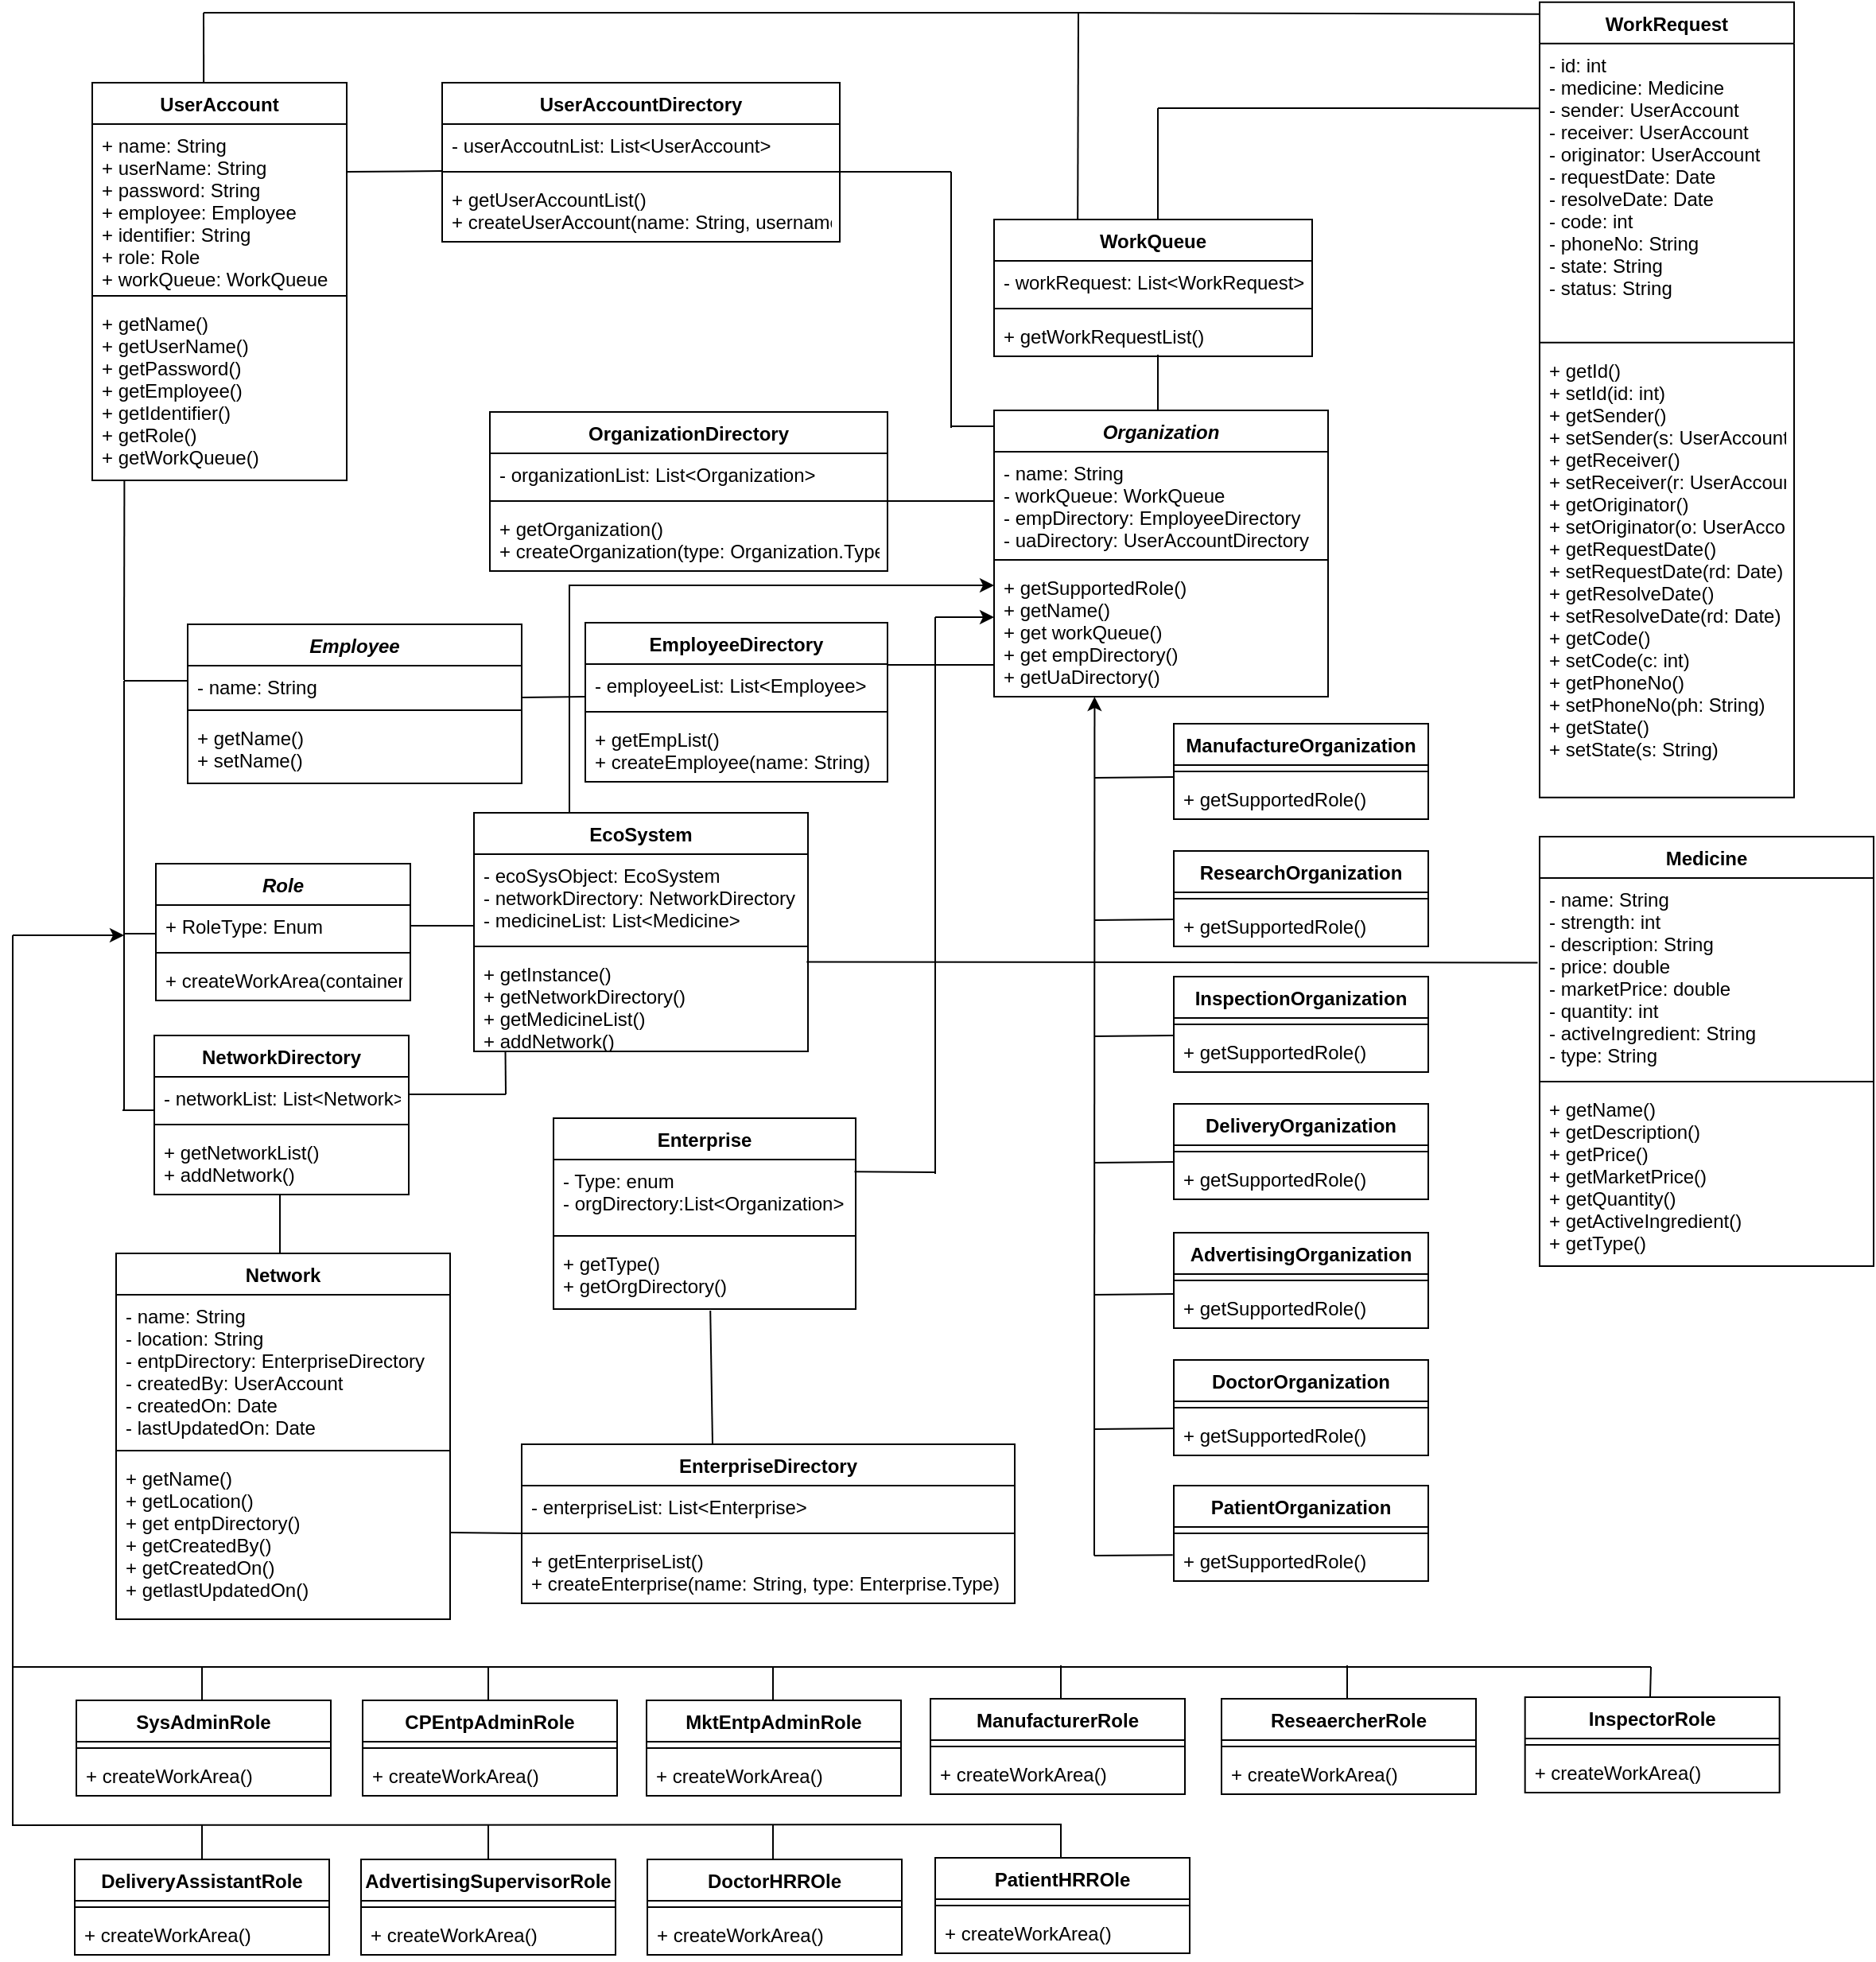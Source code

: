 <mxfile version="11.3.0" type="device" pages="1"><diagram id="bFLVhVI8nowa9Wyy7ARt" name="Page-1"><mxGraphModel dx="2344" dy="1332" grid="1" gridSize="10" guides="1" tooltips="1" connect="1" arrows="1" fold="1" page="1" pageScale="1" pageWidth="1169" pageHeight="827" math="0" shadow="0"><root><mxCell id="0"/><mxCell id="1" parent="0"/><mxCell id="ENT1kDU-fFBjhfbJ3ieK-3" value="OrganizationDirectory" style="swimlane;fontStyle=1;align=center;verticalAlign=top;childLayout=stackLayout;horizontal=1;startSize=26;horizontalStack=0;resizeParent=1;resizeParentMax=0;resizeLast=0;collapsible=1;marginBottom=0;" vertex="1" parent="1"><mxGeometry x="340" y="271" width="250" height="100" as="geometry"/></mxCell><mxCell id="ENT1kDU-fFBjhfbJ3ieK-4" value="- organizationList: List&lt;Organization&gt; " style="text;strokeColor=none;fillColor=none;align=left;verticalAlign=top;spacingLeft=4;spacingRight=4;overflow=hidden;rotatable=0;points=[[0,0.5],[1,0.5]];portConstraint=eastwest;" vertex="1" parent="ENT1kDU-fFBjhfbJ3ieK-3"><mxGeometry y="26" width="250" height="26" as="geometry"/></mxCell><mxCell id="ENT1kDU-fFBjhfbJ3ieK-5" value="" style="line;strokeWidth=1;fillColor=none;align=left;verticalAlign=middle;spacingTop=-1;spacingLeft=3;spacingRight=3;rotatable=0;labelPosition=right;points=[];portConstraint=eastwest;" vertex="1" parent="ENT1kDU-fFBjhfbJ3ieK-3"><mxGeometry y="52" width="250" height="8" as="geometry"/></mxCell><mxCell id="ENT1kDU-fFBjhfbJ3ieK-6" value="+ getOrganization()&#10;+ createOrganization(type: Organization.Type)" style="text;strokeColor=none;fillColor=none;align=left;verticalAlign=top;spacingLeft=4;spacingRight=4;overflow=hidden;rotatable=0;points=[[0,0.5],[1,0.5]];portConstraint=eastwest;" vertex="1" parent="ENT1kDU-fFBjhfbJ3ieK-3"><mxGeometry y="60" width="250" height="40" as="geometry"/></mxCell><mxCell id="ENT1kDU-fFBjhfbJ3ieK-7" value="Organization" style="swimlane;fontStyle=3;align=center;verticalAlign=top;childLayout=stackLayout;horizontal=1;startSize=26;horizontalStack=0;resizeParent=1;resizeParentMax=0;resizeLast=0;collapsible=1;marginBottom=0;" vertex="1" parent="1"><mxGeometry x="657" y="270" width="210" height="180" as="geometry"/></mxCell><mxCell id="ENT1kDU-fFBjhfbJ3ieK-8" value="- name: String&#10;- workQueue: WorkQueue&#10;- empDirectory: EmployeeDirectory&#10;- uaDirectory: UserAccountDirectory" style="text;strokeColor=none;fillColor=none;align=left;verticalAlign=top;spacingLeft=4;spacingRight=4;overflow=hidden;rotatable=0;points=[[0,0.5],[1,0.5]];portConstraint=eastwest;" vertex="1" parent="ENT1kDU-fFBjhfbJ3ieK-7"><mxGeometry y="26" width="210" height="64" as="geometry"/></mxCell><mxCell id="ENT1kDU-fFBjhfbJ3ieK-9" value="" style="line;strokeWidth=1;fillColor=none;align=left;verticalAlign=middle;spacingTop=-1;spacingLeft=3;spacingRight=3;rotatable=0;labelPosition=right;points=[];portConstraint=eastwest;" vertex="1" parent="ENT1kDU-fFBjhfbJ3ieK-7"><mxGeometry y="90" width="210" height="8" as="geometry"/></mxCell><mxCell id="ENT1kDU-fFBjhfbJ3ieK-10" value="+ getSupportedRole()&#10;+ getName()&#10;+ get workQueue()&#10;+ get empDirectory()&#10;+ getUaDirectory()" style="text;strokeColor=none;fillColor=none;align=left;verticalAlign=top;spacingLeft=4;spacingRight=4;overflow=hidden;rotatable=0;points=[[0,0.5],[1,0.5]];portConstraint=eastwest;" vertex="1" parent="ENT1kDU-fFBjhfbJ3ieK-7"><mxGeometry y="98" width="210" height="82" as="geometry"/></mxCell><mxCell id="ENT1kDU-fFBjhfbJ3ieK-11" value="" style="endArrow=none;html=1;exitX=1.012;exitY=-0.025;exitDx=0;exitDy=0;exitPerimeter=0;" edge="1" parent="1"><mxGeometry width="50" height="50" relative="1" as="geometry"><mxPoint x="590" y="327" as="sourcePoint"/><mxPoint x="657" y="327" as="targetPoint"/></mxGeometry></mxCell><mxCell id="ENT1kDU-fFBjhfbJ3ieK-16" value="WorkQueue" style="swimlane;fontStyle=1;align=center;verticalAlign=top;childLayout=stackLayout;horizontal=1;startSize=26;horizontalStack=0;resizeParent=1;resizeParentMax=0;resizeLast=0;collapsible=1;marginBottom=0;" vertex="1" parent="1"><mxGeometry x="657" y="150" width="200" height="86" as="geometry"/></mxCell><mxCell id="ENT1kDU-fFBjhfbJ3ieK-17" value="- workRequest: List&lt;WorkRequest&gt;" style="text;strokeColor=none;fillColor=none;align=left;verticalAlign=top;spacingLeft=4;spacingRight=4;overflow=hidden;rotatable=0;points=[[0,0.5],[1,0.5]];portConstraint=eastwest;" vertex="1" parent="ENT1kDU-fFBjhfbJ3ieK-16"><mxGeometry y="26" width="200" height="26" as="geometry"/></mxCell><mxCell id="ENT1kDU-fFBjhfbJ3ieK-18" value="" style="line;strokeWidth=1;fillColor=none;align=left;verticalAlign=middle;spacingTop=-1;spacingLeft=3;spacingRight=3;rotatable=0;labelPosition=right;points=[];portConstraint=eastwest;" vertex="1" parent="ENT1kDU-fFBjhfbJ3ieK-16"><mxGeometry y="52" width="200" height="8" as="geometry"/></mxCell><mxCell id="ENT1kDU-fFBjhfbJ3ieK-19" value="+ getWorkRequestList()" style="text;strokeColor=none;fillColor=none;align=left;verticalAlign=top;spacingLeft=4;spacingRight=4;overflow=hidden;rotatable=0;points=[[0,0.5],[1,0.5]];portConstraint=eastwest;" vertex="1" parent="ENT1kDU-fFBjhfbJ3ieK-16"><mxGeometry y="60" width="200" height="26" as="geometry"/></mxCell><mxCell id="ENT1kDU-fFBjhfbJ3ieK-20" value="WorkRequest" style="swimlane;fontStyle=1;align=center;verticalAlign=top;childLayout=stackLayout;horizontal=1;startSize=26;horizontalStack=0;resizeParent=1;resizeParentMax=0;resizeLast=0;collapsible=1;marginBottom=0;" vertex="1" parent="1"><mxGeometry x="1000" y="13.333" width="160" height="500" as="geometry"/></mxCell><mxCell id="ENT1kDU-fFBjhfbJ3ieK-21" value="- id: int&#10;- medicine: Medicine&#10;- sender: UserAccount&#10;- receiver: UserAccount&#10;- originator: UserAccount&#10;- requestDate: Date&#10;- resolveDate: Date&#10;- code: int&#10;- phoneNo: String&#10;- state: String&#10;- status: String" style="text;strokeColor=none;fillColor=none;align=left;verticalAlign=top;spacingLeft=4;spacingRight=4;overflow=hidden;rotatable=0;points=[[0,0.5],[1,0.5]];portConstraint=eastwest;" vertex="1" parent="ENT1kDU-fFBjhfbJ3ieK-20"><mxGeometry y="26" width="160" height="184" as="geometry"/></mxCell><mxCell id="ENT1kDU-fFBjhfbJ3ieK-22" value="" style="line;strokeWidth=1;fillColor=none;align=left;verticalAlign=middle;spacingTop=-1;spacingLeft=3;spacingRight=3;rotatable=0;labelPosition=right;points=[];portConstraint=eastwest;" vertex="1" parent="ENT1kDU-fFBjhfbJ3ieK-20"><mxGeometry y="210" width="160" height="8" as="geometry"/></mxCell><mxCell id="ENT1kDU-fFBjhfbJ3ieK-23" value="+ getId()&#10;+ setId(id: int)&#10;+ getSender()&#10;+ setSender(s: UserAccount)&#10;+ getReceiver()&#10;+ setReceiver(r: UserAccount)&#10;+ getOriginator()&#10;+ setOriginator(o: UserAccount)&#10;+ getRequestDate()&#10;+ setRequestDate(rd: Date)&#10;+ getResolveDate()&#10;+ setResolveDate(rd: Date)&#10;+ getCode()&#10;+ setCode(c: int)&#10;+ getPhoneNo()&#10;+ setPhoneNo(ph: String)&#10;+ getState()&#10;+ setState(s: String)" style="text;strokeColor=none;fillColor=none;align=left;verticalAlign=top;spacingLeft=4;spacingRight=4;overflow=hidden;rotatable=0;points=[[0,0.5],[1,0.5]];portConstraint=eastwest;" vertex="1" parent="ENT1kDU-fFBjhfbJ3ieK-20"><mxGeometry y="218" width="160" height="282" as="geometry"/></mxCell><mxCell id="ENT1kDU-fFBjhfbJ3ieK-24" value="" style="endArrow=none;html=1;" edge="1" parent="1"><mxGeometry width="50" height="50" relative="1" as="geometry"><mxPoint x="760" y="150" as="sourcePoint"/><mxPoint x="760" y="80" as="targetPoint"/></mxGeometry></mxCell><mxCell id="ENT1kDU-fFBjhfbJ3ieK-25" value="" style="endArrow=none;html=1;entryX=-0.013;entryY=0.216;entryDx=0;entryDy=0;entryPerimeter=0;" edge="1" parent="1"><mxGeometry width="50" height="50" relative="1" as="geometry"><mxPoint x="760" y="80" as="sourcePoint"/><mxPoint x="999.92" y="80.077" as="targetPoint"/></mxGeometry></mxCell><mxCell id="ENT1kDU-fFBjhfbJ3ieK-26" value="" style="endArrow=none;html=1;" edge="1" parent="1"><mxGeometry width="50" height="50" relative="1" as="geometry"><mxPoint x="760" y="270" as="sourcePoint"/><mxPoint x="760.0" y="235" as="targetPoint"/></mxGeometry></mxCell><mxCell id="ENT1kDU-fFBjhfbJ3ieK-27" value="" style="endArrow=none;html=1;exitX=1.012;exitY=-0.025;exitDx=0;exitDy=0;exitPerimeter=0;" edge="1" parent="1"><mxGeometry width="50" height="50" relative="1" as="geometry"><mxPoint x="590" y="430" as="sourcePoint"/><mxPoint x="657" y="430" as="targetPoint"/></mxGeometry></mxCell><mxCell id="ENT1kDU-fFBjhfbJ3ieK-28" value="EmployeeDirectory" style="swimlane;fontStyle=1;align=center;verticalAlign=top;childLayout=stackLayout;horizontal=1;startSize=26;horizontalStack=0;resizeParent=1;resizeParentMax=0;resizeLast=0;collapsible=1;marginBottom=0;" vertex="1" parent="1"><mxGeometry x="400" y="403.5" width="190" height="100" as="geometry"/></mxCell><mxCell id="ENT1kDU-fFBjhfbJ3ieK-29" value="- employeeList: List&lt;Employee&gt; " style="text;strokeColor=none;fillColor=none;align=left;verticalAlign=top;spacingLeft=4;spacingRight=4;overflow=hidden;rotatable=0;points=[[0,0.5],[1,0.5]];portConstraint=eastwest;" vertex="1" parent="ENT1kDU-fFBjhfbJ3ieK-28"><mxGeometry y="26" width="190" height="26" as="geometry"/></mxCell><mxCell id="ENT1kDU-fFBjhfbJ3ieK-30" value="" style="line;strokeWidth=1;fillColor=none;align=left;verticalAlign=middle;spacingTop=-1;spacingLeft=3;spacingRight=3;rotatable=0;labelPosition=right;points=[];portConstraint=eastwest;" vertex="1" parent="ENT1kDU-fFBjhfbJ3ieK-28"><mxGeometry y="52" width="190" height="8" as="geometry"/></mxCell><mxCell id="ENT1kDU-fFBjhfbJ3ieK-31" value="+ getEmpList()&#10;+ createEmployee(name: String)" style="text;strokeColor=none;fillColor=none;align=left;verticalAlign=top;spacingLeft=4;spacingRight=4;overflow=hidden;rotatable=0;points=[[0,0.5],[1,0.5]];portConstraint=eastwest;" vertex="1" parent="ENT1kDU-fFBjhfbJ3ieK-28"><mxGeometry y="60" width="190" height="40" as="geometry"/></mxCell><mxCell id="ENT1kDU-fFBjhfbJ3ieK-32" value="Employee" style="swimlane;fontStyle=3;align=center;verticalAlign=top;childLayout=stackLayout;horizontal=1;startSize=26;horizontalStack=0;resizeParent=1;resizeParentMax=0;resizeLast=0;collapsible=1;marginBottom=0;" vertex="1" parent="1"><mxGeometry x="150" y="404.5" width="210" height="100" as="geometry"/></mxCell><mxCell id="ENT1kDU-fFBjhfbJ3ieK-33" value="- name: String" style="text;strokeColor=none;fillColor=none;align=left;verticalAlign=top;spacingLeft=4;spacingRight=4;overflow=hidden;rotatable=0;points=[[0,0.5],[1,0.5]];portConstraint=eastwest;" vertex="1" parent="ENT1kDU-fFBjhfbJ3ieK-32"><mxGeometry y="26" width="210" height="24" as="geometry"/></mxCell><mxCell id="ENT1kDU-fFBjhfbJ3ieK-34" value="" style="line;strokeWidth=1;fillColor=none;align=left;verticalAlign=middle;spacingTop=-1;spacingLeft=3;spacingRight=3;rotatable=0;labelPosition=right;points=[];portConstraint=eastwest;" vertex="1" parent="ENT1kDU-fFBjhfbJ3ieK-32"><mxGeometry y="50" width="210" height="8" as="geometry"/></mxCell><mxCell id="ENT1kDU-fFBjhfbJ3ieK-35" value="+ getName()&#10;+ setName()" style="text;strokeColor=none;fillColor=none;align=left;verticalAlign=top;spacingLeft=4;spacingRight=4;overflow=hidden;rotatable=0;points=[[0,0.5],[1,0.5]];portConstraint=eastwest;" vertex="1" parent="ENT1kDU-fFBjhfbJ3ieK-32"><mxGeometry y="58" width="210" height="42" as="geometry"/></mxCell><mxCell id="ENT1kDU-fFBjhfbJ3ieK-36" value="" style="endArrow=none;html=1;" edge="1" parent="1"><mxGeometry width="50" height="50" relative="1" as="geometry"><mxPoint x="360" y="450.5" as="sourcePoint"/><mxPoint x="400.048" y="450" as="targetPoint"/></mxGeometry></mxCell><mxCell id="ENT1kDU-fFBjhfbJ3ieK-37" value="" style="endArrow=none;html=1;" edge="1" parent="1"><mxGeometry width="50" height="50" relative="1" as="geometry"><mxPoint x="630" y="280" as="sourcePoint"/><mxPoint x="657" y="280" as="targetPoint"/></mxGeometry></mxCell><mxCell id="ENT1kDU-fFBjhfbJ3ieK-38" value="" style="endArrow=none;html=1;" edge="1" parent="1"><mxGeometry width="50" height="50" relative="1" as="geometry"><mxPoint x="630" y="281" as="sourcePoint"/><mxPoint x="630" y="120" as="targetPoint"/></mxGeometry></mxCell><mxCell id="ENT1kDU-fFBjhfbJ3ieK-39" value="" style="endArrow=none;html=1;" edge="1" parent="1"><mxGeometry width="50" height="50" relative="1" as="geometry"><mxPoint x="560" y="120" as="sourcePoint"/><mxPoint x="630" y="120" as="targetPoint"/></mxGeometry></mxCell><mxCell id="ENT1kDU-fFBjhfbJ3ieK-40" value="UserAccountDirectory" style="swimlane;fontStyle=1;align=center;verticalAlign=top;childLayout=stackLayout;horizontal=1;startSize=26;horizontalStack=0;resizeParent=1;resizeParentMax=0;resizeLast=0;collapsible=1;marginBottom=0;" vertex="1" parent="1"><mxGeometry x="310" y="64" width="250" height="100" as="geometry"/></mxCell><mxCell id="ENT1kDU-fFBjhfbJ3ieK-41" value="- userAccoutnList: List&lt;UserAccount&gt; " style="text;strokeColor=none;fillColor=none;align=left;verticalAlign=top;spacingLeft=4;spacingRight=4;overflow=hidden;rotatable=0;points=[[0,0.5],[1,0.5]];portConstraint=eastwest;" vertex="1" parent="ENT1kDU-fFBjhfbJ3ieK-40"><mxGeometry y="26" width="250" height="26" as="geometry"/></mxCell><mxCell id="ENT1kDU-fFBjhfbJ3ieK-42" value="" style="line;strokeWidth=1;fillColor=none;align=left;verticalAlign=middle;spacingTop=-1;spacingLeft=3;spacingRight=3;rotatable=0;labelPosition=right;points=[];portConstraint=eastwest;" vertex="1" parent="ENT1kDU-fFBjhfbJ3ieK-40"><mxGeometry y="52" width="250" height="8" as="geometry"/></mxCell><mxCell id="ENT1kDU-fFBjhfbJ3ieK-43" value="+ getUserAccountList()&#10;+ createUserAccount(name: String, username: String, password: String, emp: Employee, role: Role, identifier: String)" style="text;strokeColor=none;fillColor=none;align=left;verticalAlign=top;spacingLeft=4;spacingRight=4;overflow=hidden;rotatable=0;points=[[0,0.5],[1,0.5]];portConstraint=eastwest;" vertex="1" parent="ENT1kDU-fFBjhfbJ3ieK-40"><mxGeometry y="60" width="250" height="40" as="geometry"/></mxCell><mxCell id="ENT1kDU-fFBjhfbJ3ieK-44" value="UserAccount" style="swimlane;fontStyle=1;align=center;verticalAlign=top;childLayout=stackLayout;horizontal=1;startSize=26;horizontalStack=0;resizeParent=1;resizeParentMax=0;resizeLast=0;collapsible=1;marginBottom=0;" vertex="1" parent="1"><mxGeometry x="90" y="64" width="160" height="250" as="geometry"/></mxCell><mxCell id="ENT1kDU-fFBjhfbJ3ieK-45" value="+ name: String&#10;+ userName: String&#10;+ password: String&#10;+ employee: Employee&#10;+ identifier: String&#10;+ role: Role&#10;+ workQueue: WorkQueue" style="text;strokeColor=none;fillColor=none;align=left;verticalAlign=top;spacingLeft=4;spacingRight=4;overflow=hidden;rotatable=0;points=[[0,0.5],[1,0.5]];portConstraint=eastwest;" vertex="1" parent="ENT1kDU-fFBjhfbJ3ieK-44"><mxGeometry y="26" width="160" height="104" as="geometry"/></mxCell><mxCell id="ENT1kDU-fFBjhfbJ3ieK-46" value="" style="line;strokeWidth=1;fillColor=none;align=left;verticalAlign=middle;spacingTop=-1;spacingLeft=3;spacingRight=3;rotatable=0;labelPosition=right;points=[];portConstraint=eastwest;" vertex="1" parent="ENT1kDU-fFBjhfbJ3ieK-44"><mxGeometry y="130" width="160" height="8" as="geometry"/></mxCell><mxCell id="ENT1kDU-fFBjhfbJ3ieK-47" value="+ getName()&#10;+ getUserName()&#10;+ getPassword()&#10;+ getEmployee()&#10;+ getIdentifier()&#10;+ getRole()&#10;+ getWorkQueue()" style="text;strokeColor=none;fillColor=none;align=left;verticalAlign=top;spacingLeft=4;spacingRight=4;overflow=hidden;rotatable=0;points=[[0,0.5],[1,0.5]];portConstraint=eastwest;" vertex="1" parent="ENT1kDU-fFBjhfbJ3ieK-44"><mxGeometry y="138" width="160" height="112" as="geometry"/></mxCell><mxCell id="ENT1kDU-fFBjhfbJ3ieK-48" value="" style="endArrow=none;html=1;" edge="1" parent="1"><mxGeometry width="50" height="50" relative="1" as="geometry"><mxPoint x="250" y="120" as="sourcePoint"/><mxPoint x="310" y="119.5" as="targetPoint"/></mxGeometry></mxCell><mxCell id="ENT1kDU-fFBjhfbJ3ieK-49" value="" style="endArrow=none;html=1;entryX=0.12;entryY=1.039;entryDx=0;entryDy=0;entryPerimeter=0;" edge="1" parent="1"><mxGeometry width="50" height="50" relative="1" as="geometry"><mxPoint x="110" y="439.5" as="sourcePoint"/><mxPoint x="110.2" y="313.868" as="targetPoint"/></mxGeometry></mxCell><mxCell id="ENT1kDU-fFBjhfbJ3ieK-50" value="" style="endArrow=none;html=1;" edge="1" parent="1"><mxGeometry width="50" height="50" relative="1" as="geometry"><mxPoint x="110" y="440" as="sourcePoint"/><mxPoint x="150" y="440" as="targetPoint"/></mxGeometry></mxCell><mxCell id="ENT1kDU-fFBjhfbJ3ieK-51" value="" style="endArrow=none;html=1;" edge="1" parent="1"><mxGeometry width="50" height="50" relative="1" as="geometry"><mxPoint x="160" y="20" as="sourcePoint"/><mxPoint x="710" y="20" as="targetPoint"/></mxGeometry></mxCell><mxCell id="ENT1kDU-fFBjhfbJ3ieK-52" value="" style="endArrow=none;html=1;exitX=0.438;exitY=0.024;exitDx=0;exitDy=0;exitPerimeter=0;" edge="1" parent="1"><mxGeometry width="50" height="50" relative="1" as="geometry"><mxPoint x="160.08" y="64" as="sourcePoint"/><mxPoint x="160" y="20" as="targetPoint"/></mxGeometry></mxCell><mxCell id="ENT1kDU-fFBjhfbJ3ieK-54" value="" style="endArrow=none;html=1;exitX=0.313;exitY=-0.026;exitDx=0;exitDy=0;exitPerimeter=0;" edge="1" parent="1"><mxGeometry width="50" height="50" relative="1" as="geometry"><mxPoint x="709.6" y="149.764" as="sourcePoint"/><mxPoint x="710" y="20" as="targetPoint"/></mxGeometry></mxCell><mxCell id="ENT1kDU-fFBjhfbJ3ieK-55" value="" style="endArrow=none;html=1;entryX=0;entryY=0.015;entryDx=0;entryDy=0;entryPerimeter=0;" edge="1" parent="1" target="ENT1kDU-fFBjhfbJ3ieK-20"><mxGeometry width="50" height="50" relative="1" as="geometry"><mxPoint x="710" y="20" as="sourcePoint"/><mxPoint x="990" y="21" as="targetPoint"/></mxGeometry></mxCell><mxCell id="ENT1kDU-fFBjhfbJ3ieK-56" value="Role" style="swimlane;fontStyle=3;align=center;verticalAlign=top;childLayout=stackLayout;horizontal=1;startSize=26;horizontalStack=0;resizeParent=1;resizeParentMax=0;resizeLast=0;collapsible=1;marginBottom=0;" vertex="1" parent="1"><mxGeometry x="130" y="555" width="160" height="86" as="geometry"/></mxCell><mxCell id="ENT1kDU-fFBjhfbJ3ieK-57" value="+ RoleType: Enum" style="text;strokeColor=none;fillColor=none;align=left;verticalAlign=top;spacingLeft=4;spacingRight=4;overflow=hidden;rotatable=0;points=[[0,0.5],[1,0.5]];portConstraint=eastwest;" vertex="1" parent="ENT1kDU-fFBjhfbJ3ieK-56"><mxGeometry y="26" width="160" height="26" as="geometry"/></mxCell><mxCell id="ENT1kDU-fFBjhfbJ3ieK-68" value="" style="endArrow=none;html=1;" edge="1" parent="ENT1kDU-fFBjhfbJ3ieK-56"><mxGeometry width="50" height="50" relative="1" as="geometry"><mxPoint x="-20.0" y="44.0" as="sourcePoint"/><mxPoint y="44" as="targetPoint"/></mxGeometry></mxCell><mxCell id="ENT1kDU-fFBjhfbJ3ieK-58" value="" style="line;strokeWidth=1;fillColor=none;align=left;verticalAlign=middle;spacingTop=-1;spacingLeft=3;spacingRight=3;rotatable=0;labelPosition=right;points=[];portConstraint=eastwest;" vertex="1" parent="ENT1kDU-fFBjhfbJ3ieK-56"><mxGeometry y="52" width="160" height="8" as="geometry"/></mxCell><mxCell id="ENT1kDU-fFBjhfbJ3ieK-59" value="+ createWorkArea(container: JPanel, ua: UserAccount, entp: Enterprise, org: Organization, sys: EcoSystem" style="text;strokeColor=none;fillColor=none;align=left;verticalAlign=top;spacingLeft=4;spacingRight=4;overflow=hidden;rotatable=0;points=[[0,0.5],[1,0.5]];portConstraint=eastwest;" vertex="1" parent="ENT1kDU-fFBjhfbJ3ieK-56"><mxGeometry y="60" width="160" height="26" as="geometry"/></mxCell><mxCell id="ENT1kDU-fFBjhfbJ3ieK-60" value="" style="endArrow=none;html=1;" edge="1" parent="1"><mxGeometry width="50" height="50" relative="1" as="geometry"><mxPoint x="110" y="600" as="sourcePoint"/><mxPoint x="110" y="440" as="targetPoint"/></mxGeometry></mxCell><mxCell id="ENT1kDU-fFBjhfbJ3ieK-66" value="" style="edgeStyle=orthogonalEdgeStyle;rounded=0;orthogonalLoop=1;jettySize=auto;html=1;" edge="1" parent="1" source="ENT1kDU-fFBjhfbJ3ieK-62" target="ENT1kDU-fFBjhfbJ3ieK-10"><mxGeometry relative="1" as="geometry"><Array as="points"><mxPoint x="390" y="380"/></Array></mxGeometry></mxCell><mxCell id="ENT1kDU-fFBjhfbJ3ieK-62" value="EcoSystem" style="swimlane;fontStyle=1;align=center;verticalAlign=top;childLayout=stackLayout;horizontal=1;startSize=26;horizontalStack=0;resizeParent=1;resizeParentMax=0;resizeLast=0;collapsible=1;marginBottom=0;" vertex="1" parent="1"><mxGeometry x="330" y="523" width="210" height="150" as="geometry"/></mxCell><mxCell id="ENT1kDU-fFBjhfbJ3ieK-63" value="- ecoSysObject: EcoSystem&#10;- networkDirectory: NetworkDirectory&#10;- medicineList: List&lt;Medicine&gt;" style="text;strokeColor=none;fillColor=none;align=left;verticalAlign=top;spacingLeft=4;spacingRight=4;overflow=hidden;rotatable=0;points=[[0,0.5],[1,0.5]];portConstraint=eastwest;" vertex="1" parent="ENT1kDU-fFBjhfbJ3ieK-62"><mxGeometry y="26" width="210" height="54" as="geometry"/></mxCell><mxCell id="ENT1kDU-fFBjhfbJ3ieK-64" value="" style="line;strokeWidth=1;fillColor=none;align=left;verticalAlign=middle;spacingTop=-1;spacingLeft=3;spacingRight=3;rotatable=0;labelPosition=right;points=[];portConstraint=eastwest;" vertex="1" parent="ENT1kDU-fFBjhfbJ3ieK-62"><mxGeometry y="80" width="210" height="8" as="geometry"/></mxCell><mxCell id="ENT1kDU-fFBjhfbJ3ieK-65" value="+ getInstance()&#10;+ getNetworkDirectory()&#10;+ getMedicineList()&#10;+ addNetwork()" style="text;strokeColor=none;fillColor=none;align=left;verticalAlign=top;spacingLeft=4;spacingRight=4;overflow=hidden;rotatable=0;points=[[0,0.5],[1,0.5]];portConstraint=eastwest;" vertex="1" parent="ENT1kDU-fFBjhfbJ3ieK-62"><mxGeometry y="88" width="210" height="62" as="geometry"/></mxCell><mxCell id="ENT1kDU-fFBjhfbJ3ieK-67" value="" style="endArrow=none;html=1;exitX=1;exitY=0.5;exitDx=0;exitDy=0;" edge="1" parent="1" source="ENT1kDU-fFBjhfbJ3ieK-57"><mxGeometry width="50" height="50" relative="1" as="geometry"><mxPoint x="300" y="594" as="sourcePoint"/><mxPoint x="330" y="594" as="targetPoint"/></mxGeometry></mxCell><mxCell id="ENT1kDU-fFBjhfbJ3ieK-69" value="NetworkDirectory" style="swimlane;fontStyle=1;align=center;verticalAlign=top;childLayout=stackLayout;horizontal=1;startSize=26;horizontalStack=0;resizeParent=1;resizeParentMax=0;resizeLast=0;collapsible=1;marginBottom=0;" vertex="1" parent="1"><mxGeometry x="129" y="663" width="160" height="100" as="geometry"/></mxCell><mxCell id="ENT1kDU-fFBjhfbJ3ieK-70" value="- networkList: List&lt;Network&gt;" style="text;strokeColor=none;fillColor=none;align=left;verticalAlign=top;spacingLeft=4;spacingRight=4;overflow=hidden;rotatable=0;points=[[0,0.5],[1,0.5]];portConstraint=eastwest;" vertex="1" parent="ENT1kDU-fFBjhfbJ3ieK-69"><mxGeometry y="26" width="160" height="26" as="geometry"/></mxCell><mxCell id="ENT1kDU-fFBjhfbJ3ieK-71" value="" style="endArrow=none;html=1;" edge="1" parent="ENT1kDU-fFBjhfbJ3ieK-69"><mxGeometry width="50" height="50" relative="1" as="geometry"><mxPoint x="-20.0" y="47.0" as="sourcePoint"/><mxPoint y="47" as="targetPoint"/></mxGeometry></mxCell><mxCell id="ENT1kDU-fFBjhfbJ3ieK-72" value="" style="line;strokeWidth=1;fillColor=none;align=left;verticalAlign=middle;spacingTop=-1;spacingLeft=3;spacingRight=3;rotatable=0;labelPosition=right;points=[];portConstraint=eastwest;" vertex="1" parent="ENT1kDU-fFBjhfbJ3ieK-69"><mxGeometry y="52" width="160" height="8" as="geometry"/></mxCell><mxCell id="ENT1kDU-fFBjhfbJ3ieK-73" value="+ getNetworkList()&#10;+ addNetwork()" style="text;strokeColor=none;fillColor=none;align=left;verticalAlign=top;spacingLeft=4;spacingRight=4;overflow=hidden;rotatable=0;points=[[0,0.5],[1,0.5]];portConstraint=eastwest;" vertex="1" parent="ENT1kDU-fFBjhfbJ3ieK-69"><mxGeometry y="60" width="160" height="40" as="geometry"/></mxCell><mxCell id="ENT1kDU-fFBjhfbJ3ieK-74" value="" style="endArrow=none;html=1;exitX=1;exitY=0.5;exitDx=0;exitDy=0;" edge="1" parent="1"><mxGeometry width="50" height="50" relative="1" as="geometry"><mxPoint x="289" y="700" as="sourcePoint"/><mxPoint x="350" y="700" as="targetPoint"/></mxGeometry></mxCell><mxCell id="ENT1kDU-fFBjhfbJ3ieK-75" value="" style="endArrow=none;html=1;entryX=0.075;entryY=1.048;entryDx=0;entryDy=0;entryPerimeter=0;" edge="1" parent="1"><mxGeometry width="50" height="50" relative="1" as="geometry"><mxPoint x="350" y="700" as="sourcePoint"/><mxPoint x="349.75" y="672.976" as="targetPoint"/></mxGeometry></mxCell><mxCell id="ENT1kDU-fFBjhfbJ3ieK-76" value="" style="endArrow=none;html=1;" edge="1" parent="1"><mxGeometry width="50" height="50" relative="1" as="geometry"><mxPoint x="110" y="710" as="sourcePoint"/><mxPoint x="110" y="600" as="targetPoint"/></mxGeometry></mxCell><mxCell id="ENT1kDU-fFBjhfbJ3ieK-77" value="Network" style="swimlane;fontStyle=1;align=center;verticalAlign=top;childLayout=stackLayout;horizontal=1;startSize=26;horizontalStack=0;resizeParent=1;resizeParentMax=0;resizeLast=0;collapsible=1;marginBottom=0;" vertex="1" parent="1"><mxGeometry x="105" y="800" width="210" height="230" as="geometry"/></mxCell><mxCell id="ENT1kDU-fFBjhfbJ3ieK-78" value="- name: String&#10;- location: String&#10;- entpDirectory: EnterpriseDirectory&#10;- createdBy: UserAccount&#10;- createdOn: Date&#10;- lastUpdatedOn: Date&#10;" style="text;strokeColor=none;fillColor=none;align=left;verticalAlign=top;spacingLeft=4;spacingRight=4;overflow=hidden;rotatable=0;points=[[0,0.5],[1,0.5]];portConstraint=eastwest;" vertex="1" parent="ENT1kDU-fFBjhfbJ3ieK-77"><mxGeometry y="26" width="210" height="94" as="geometry"/></mxCell><mxCell id="ENT1kDU-fFBjhfbJ3ieK-79" value="" style="line;strokeWidth=1;fillColor=none;align=left;verticalAlign=middle;spacingTop=-1;spacingLeft=3;spacingRight=3;rotatable=0;labelPosition=right;points=[];portConstraint=eastwest;" vertex="1" parent="ENT1kDU-fFBjhfbJ3ieK-77"><mxGeometry y="120" width="210" height="8" as="geometry"/></mxCell><mxCell id="ENT1kDU-fFBjhfbJ3ieK-80" value="+ getName()&#10;+ getLocation() &#10;+ get entpDirectory()&#10;+ getCreatedBy()&#10;+ getCreatedOn()&#10;+ getlastUpdatedOn()" style="text;strokeColor=none;fillColor=none;align=left;verticalAlign=top;spacingLeft=4;spacingRight=4;overflow=hidden;rotatable=0;points=[[0,0.5],[1,0.5]];portConstraint=eastwest;" vertex="1" parent="ENT1kDU-fFBjhfbJ3ieK-77"><mxGeometry y="128" width="210" height="102" as="geometry"/></mxCell><mxCell id="ENT1kDU-fFBjhfbJ3ieK-81" value="" style="endArrow=none;html=1;" edge="1" parent="1"><mxGeometry width="50" height="50" relative="1" as="geometry"><mxPoint x="208" y="800" as="sourcePoint"/><mxPoint x="208" y="763" as="targetPoint"/></mxGeometry></mxCell><mxCell id="ENT1kDU-fFBjhfbJ3ieK-82" value="EnterpriseDirectory" style="swimlane;fontStyle=1;align=center;verticalAlign=top;childLayout=stackLayout;horizontal=1;startSize=26;horizontalStack=0;resizeParent=1;resizeParentMax=0;resizeLast=0;collapsible=1;marginBottom=0;" vertex="1" parent="1"><mxGeometry x="360" y="920" width="310" height="100" as="geometry"/></mxCell><mxCell id="ENT1kDU-fFBjhfbJ3ieK-83" value="- enterpriseList: List&lt;Enterprise&gt; " style="text;strokeColor=none;fillColor=none;align=left;verticalAlign=top;spacingLeft=4;spacingRight=4;overflow=hidden;rotatable=0;points=[[0,0.5],[1,0.5]];portConstraint=eastwest;" vertex="1" parent="ENT1kDU-fFBjhfbJ3ieK-82"><mxGeometry y="26" width="310" height="26" as="geometry"/></mxCell><mxCell id="ENT1kDU-fFBjhfbJ3ieK-84" value="" style="line;strokeWidth=1;fillColor=none;align=left;verticalAlign=middle;spacingTop=-1;spacingLeft=3;spacingRight=3;rotatable=0;labelPosition=right;points=[];portConstraint=eastwest;" vertex="1" parent="ENT1kDU-fFBjhfbJ3ieK-82"><mxGeometry y="52" width="310" height="8" as="geometry"/></mxCell><mxCell id="ENT1kDU-fFBjhfbJ3ieK-85" value="+ getEnterpriseList()&#10;+ createEnterprise(name: String, type: Enterprise.Type)" style="text;strokeColor=none;fillColor=none;align=left;verticalAlign=top;spacingLeft=4;spacingRight=4;overflow=hidden;rotatable=0;points=[[0,0.5],[1,0.5]];portConstraint=eastwest;" vertex="1" parent="ENT1kDU-fFBjhfbJ3ieK-82"><mxGeometry y="60" width="310" height="40" as="geometry"/></mxCell><mxCell id="ENT1kDU-fFBjhfbJ3ieK-87" value="Enterprise" style="swimlane;fontStyle=1;align=center;verticalAlign=top;childLayout=stackLayout;horizontal=1;startSize=26;horizontalStack=0;resizeParent=1;resizeParentMax=0;resizeLast=0;collapsible=1;marginBottom=0;" vertex="1" parent="1"><mxGeometry x="380" y="715" width="190" height="120" as="geometry"/></mxCell><mxCell id="ENT1kDU-fFBjhfbJ3ieK-88" value="- Type: enum&#10;- orgDirectory:List&lt;Organization&gt;" style="text;strokeColor=none;fillColor=none;align=left;verticalAlign=top;spacingLeft=4;spacingRight=4;overflow=hidden;rotatable=0;points=[[0,0.5],[1,0.5]];portConstraint=eastwest;" vertex="1" parent="ENT1kDU-fFBjhfbJ3ieK-87"><mxGeometry y="26" width="190" height="44" as="geometry"/></mxCell><mxCell id="ENT1kDU-fFBjhfbJ3ieK-89" value="" style="line;strokeWidth=1;fillColor=none;align=left;verticalAlign=middle;spacingTop=-1;spacingLeft=3;spacingRight=3;rotatable=0;labelPosition=right;points=[];portConstraint=eastwest;" vertex="1" parent="ENT1kDU-fFBjhfbJ3ieK-87"><mxGeometry y="70" width="190" height="8" as="geometry"/></mxCell><mxCell id="ENT1kDU-fFBjhfbJ3ieK-90" value="+ getType()&#10;+ getOrgDirectory()" style="text;strokeColor=none;fillColor=none;align=left;verticalAlign=top;spacingLeft=4;spacingRight=4;overflow=hidden;rotatable=0;points=[[0,0.5],[1,0.5]];portConstraint=eastwest;" vertex="1" parent="ENT1kDU-fFBjhfbJ3ieK-87"><mxGeometry y="78" width="190" height="42" as="geometry"/></mxCell><mxCell id="ENT1kDU-fFBjhfbJ3ieK-99" value="" style="endArrow=classic;html=1;" edge="1" parent="1"><mxGeometry width="50" height="50" relative="1" as="geometry"><mxPoint x="620" y="400" as="sourcePoint"/><mxPoint x="657" y="400" as="targetPoint"/></mxGeometry></mxCell><mxCell id="ENT1kDU-fFBjhfbJ3ieK-101" value="" style="endArrow=none;html=1;" edge="1" parent="1"><mxGeometry width="50" height="50" relative="1" as="geometry"><mxPoint x="315" y="975.5" as="sourcePoint"/><mxPoint x="360" y="976" as="targetPoint"/></mxGeometry></mxCell><mxCell id="ENT1kDU-fFBjhfbJ3ieK-102" value="" style="endArrow=none;html=1;entryX=0.519;entryY=1.024;entryDx=0;entryDy=0;entryPerimeter=0;" edge="1" parent="1" target="ENT1kDU-fFBjhfbJ3ieK-90"><mxGeometry width="50" height="50" relative="1" as="geometry"><mxPoint x="480" y="920" as="sourcePoint"/><mxPoint x="480" y="850" as="targetPoint"/></mxGeometry></mxCell><mxCell id="ENT1kDU-fFBjhfbJ3ieK-103" value="" style="endArrow=none;html=1;exitX=0.996;exitY=0.287;exitDx=0;exitDy=0;exitPerimeter=0;" edge="1" parent="1"><mxGeometry width="50" height="50" relative="1" as="geometry"><mxPoint x="569.24" y="748.628" as="sourcePoint"/><mxPoint x="620" y="749" as="targetPoint"/></mxGeometry></mxCell><mxCell id="ENT1kDU-fFBjhfbJ3ieK-104" value="" style="endArrow=none;html=1;" edge="1" parent="1"><mxGeometry width="50" height="50" relative="1" as="geometry"><mxPoint x="620" y="750" as="sourcePoint"/><mxPoint x="620" y="400" as="targetPoint"/></mxGeometry></mxCell><mxCell id="ENT1kDU-fFBjhfbJ3ieK-105" value="ManufactureOrganization" style="swimlane;fontStyle=1;align=center;verticalAlign=top;childLayout=stackLayout;horizontal=1;startSize=26;horizontalStack=0;resizeParent=1;resizeParentMax=0;resizeLast=0;collapsible=1;marginBottom=0;" vertex="1" parent="1"><mxGeometry x="770" y="467" width="160" height="60" as="geometry"/></mxCell><mxCell id="ENT1kDU-fFBjhfbJ3ieK-107" value="" style="line;strokeWidth=1;fillColor=none;align=left;verticalAlign=middle;spacingTop=-1;spacingLeft=3;spacingRight=3;rotatable=0;labelPosition=right;points=[];portConstraint=eastwest;" vertex="1" parent="ENT1kDU-fFBjhfbJ3ieK-105"><mxGeometry y="26" width="160" height="8" as="geometry"/></mxCell><mxCell id="ENT1kDU-fFBjhfbJ3ieK-108" value="+ getSupportedRole()" style="text;strokeColor=none;fillColor=none;align=left;verticalAlign=top;spacingLeft=4;spacingRight=4;overflow=hidden;rotatable=0;points=[[0,0.5],[1,0.5]];portConstraint=eastwest;" vertex="1" parent="ENT1kDU-fFBjhfbJ3ieK-105"><mxGeometry y="34" width="160" height="26" as="geometry"/></mxCell><mxCell id="ENT1kDU-fFBjhfbJ3ieK-109" value="ResearchOrganization" style="swimlane;fontStyle=1;align=center;verticalAlign=top;childLayout=stackLayout;horizontal=1;startSize=26;horizontalStack=0;resizeParent=1;resizeParentMax=0;resizeLast=0;collapsible=1;marginBottom=0;" vertex="1" parent="1"><mxGeometry x="770" y="547" width="160" height="60" as="geometry"/></mxCell><mxCell id="ENT1kDU-fFBjhfbJ3ieK-110" value="" style="line;strokeWidth=1;fillColor=none;align=left;verticalAlign=middle;spacingTop=-1;spacingLeft=3;spacingRight=3;rotatable=0;labelPosition=right;points=[];portConstraint=eastwest;" vertex="1" parent="ENT1kDU-fFBjhfbJ3ieK-109"><mxGeometry y="26" width="160" height="8" as="geometry"/></mxCell><mxCell id="ENT1kDU-fFBjhfbJ3ieK-111" value="+ getSupportedRole()" style="text;strokeColor=none;fillColor=none;align=left;verticalAlign=top;spacingLeft=4;spacingRight=4;overflow=hidden;rotatable=0;points=[[0,0.5],[1,0.5]];portConstraint=eastwest;" vertex="1" parent="ENT1kDU-fFBjhfbJ3ieK-109"><mxGeometry y="34" width="160" height="26" as="geometry"/></mxCell><mxCell id="ENT1kDU-fFBjhfbJ3ieK-112" value="PatientOrganization" style="swimlane;fontStyle=1;align=center;verticalAlign=top;childLayout=stackLayout;horizontal=1;startSize=26;horizontalStack=0;resizeParent=1;resizeParentMax=0;resizeLast=0;collapsible=1;marginBottom=0;" vertex="1" parent="1"><mxGeometry x="770" y="946" width="160" height="60" as="geometry"/></mxCell><mxCell id="ENT1kDU-fFBjhfbJ3ieK-113" value="" style="line;strokeWidth=1;fillColor=none;align=left;verticalAlign=middle;spacingTop=-1;spacingLeft=3;spacingRight=3;rotatable=0;labelPosition=right;points=[];portConstraint=eastwest;" vertex="1" parent="ENT1kDU-fFBjhfbJ3ieK-112"><mxGeometry y="26" width="160" height="8" as="geometry"/></mxCell><mxCell id="ENT1kDU-fFBjhfbJ3ieK-114" value="+ getSupportedRole()" style="text;strokeColor=none;fillColor=none;align=left;verticalAlign=top;spacingLeft=4;spacingRight=4;overflow=hidden;rotatable=0;points=[[0,0.5],[1,0.5]];portConstraint=eastwest;" vertex="1" parent="ENT1kDU-fFBjhfbJ3ieK-112"><mxGeometry y="34" width="160" height="26" as="geometry"/></mxCell><mxCell id="ENT1kDU-fFBjhfbJ3ieK-115" value="DeliveryOrganization" style="swimlane;fontStyle=1;align=center;verticalAlign=top;childLayout=stackLayout;horizontal=1;startSize=26;horizontalStack=0;resizeParent=1;resizeParentMax=0;resizeLast=0;collapsible=1;marginBottom=0;" vertex="1" parent="1"><mxGeometry x="770" y="706" width="160" height="60" as="geometry"/></mxCell><mxCell id="ENT1kDU-fFBjhfbJ3ieK-116" value="" style="line;strokeWidth=1;fillColor=none;align=left;verticalAlign=middle;spacingTop=-1;spacingLeft=3;spacingRight=3;rotatable=0;labelPosition=right;points=[];portConstraint=eastwest;" vertex="1" parent="ENT1kDU-fFBjhfbJ3ieK-115"><mxGeometry y="26" width="160" height="8" as="geometry"/></mxCell><mxCell id="ENT1kDU-fFBjhfbJ3ieK-117" value="+ getSupportedRole()" style="text;strokeColor=none;fillColor=none;align=left;verticalAlign=top;spacingLeft=4;spacingRight=4;overflow=hidden;rotatable=0;points=[[0,0.5],[1,0.5]];portConstraint=eastwest;" vertex="1" parent="ENT1kDU-fFBjhfbJ3ieK-115"><mxGeometry y="34" width="160" height="26" as="geometry"/></mxCell><mxCell id="ENT1kDU-fFBjhfbJ3ieK-118" value="DoctorOrganization" style="swimlane;fontStyle=1;align=center;verticalAlign=top;childLayout=stackLayout;horizontal=1;startSize=26;horizontalStack=0;resizeParent=1;resizeParentMax=0;resizeLast=0;collapsible=1;marginBottom=0;" vertex="1" parent="1"><mxGeometry x="770" y="867" width="160" height="60" as="geometry"/></mxCell><mxCell id="ENT1kDU-fFBjhfbJ3ieK-119" value="" style="line;strokeWidth=1;fillColor=none;align=left;verticalAlign=middle;spacingTop=-1;spacingLeft=3;spacingRight=3;rotatable=0;labelPosition=right;points=[];portConstraint=eastwest;" vertex="1" parent="ENT1kDU-fFBjhfbJ3ieK-118"><mxGeometry y="26" width="160" height="8" as="geometry"/></mxCell><mxCell id="ENT1kDU-fFBjhfbJ3ieK-120" value="+ getSupportedRole()" style="text;strokeColor=none;fillColor=none;align=left;verticalAlign=top;spacingLeft=4;spacingRight=4;overflow=hidden;rotatable=0;points=[[0,0.5],[1,0.5]];portConstraint=eastwest;" vertex="1" parent="ENT1kDU-fFBjhfbJ3ieK-118"><mxGeometry y="34" width="160" height="26" as="geometry"/></mxCell><mxCell id="ENT1kDU-fFBjhfbJ3ieK-121" value="AdvertisingOrganization&#10;" style="swimlane;fontStyle=1;align=center;verticalAlign=top;childLayout=stackLayout;horizontal=1;startSize=26;horizontalStack=0;resizeParent=1;resizeParentMax=0;resizeLast=0;collapsible=1;marginBottom=0;" vertex="1" parent="1"><mxGeometry x="770" y="787" width="160" height="60" as="geometry"/></mxCell><mxCell id="ENT1kDU-fFBjhfbJ3ieK-122" value="" style="line;strokeWidth=1;fillColor=none;align=left;verticalAlign=middle;spacingTop=-1;spacingLeft=3;spacingRight=3;rotatable=0;labelPosition=right;points=[];portConstraint=eastwest;" vertex="1" parent="ENT1kDU-fFBjhfbJ3ieK-121"><mxGeometry y="26" width="160" height="8" as="geometry"/></mxCell><mxCell id="ENT1kDU-fFBjhfbJ3ieK-123" value="+ getSupportedRole()" style="text;strokeColor=none;fillColor=none;align=left;verticalAlign=top;spacingLeft=4;spacingRight=4;overflow=hidden;rotatable=0;points=[[0,0.5],[1,0.5]];portConstraint=eastwest;" vertex="1" parent="ENT1kDU-fFBjhfbJ3ieK-121"><mxGeometry y="34" width="160" height="26" as="geometry"/></mxCell><mxCell id="ENT1kDU-fFBjhfbJ3ieK-124" value="InspectionOrganization&#10;" style="swimlane;fontStyle=1;align=center;verticalAlign=top;childLayout=stackLayout;horizontal=1;startSize=26;horizontalStack=0;resizeParent=1;resizeParentMax=0;resizeLast=0;collapsible=1;marginBottom=0;" vertex="1" parent="1"><mxGeometry x="770" y="626" width="160" height="60" as="geometry"/></mxCell><mxCell id="ENT1kDU-fFBjhfbJ3ieK-125" value="" style="line;strokeWidth=1;fillColor=none;align=left;verticalAlign=middle;spacingTop=-1;spacingLeft=3;spacingRight=3;rotatable=0;labelPosition=right;points=[];portConstraint=eastwest;" vertex="1" parent="ENT1kDU-fFBjhfbJ3ieK-124"><mxGeometry y="26" width="160" height="8" as="geometry"/></mxCell><mxCell id="ENT1kDU-fFBjhfbJ3ieK-126" value="+ getSupportedRole()" style="text;strokeColor=none;fillColor=none;align=left;verticalAlign=top;spacingLeft=4;spacingRight=4;overflow=hidden;rotatable=0;points=[[0,0.5],[1,0.5]];portConstraint=eastwest;" vertex="1" parent="ENT1kDU-fFBjhfbJ3ieK-124"><mxGeometry y="34" width="160" height="26" as="geometry"/></mxCell><mxCell id="ENT1kDU-fFBjhfbJ3ieK-128" value="" style="endArrow=none;html=1;" edge="1" parent="1"><mxGeometry width="50" height="50" relative="1" as="geometry"><mxPoint x="720" y="501" as="sourcePoint"/><mxPoint x="770" y="500.5" as="targetPoint"/></mxGeometry></mxCell><mxCell id="ENT1kDU-fFBjhfbJ3ieK-129" value="" style="endArrow=classic;html=1;entryX=0.301;entryY=1.025;entryDx=0;entryDy=0;entryPerimeter=0;" edge="1" parent="1"><mxGeometry width="50" height="50" relative="1" as="geometry"><mxPoint x="720" y="990" as="sourcePoint"/><mxPoint x="720.21" y="450.05" as="targetPoint"/></mxGeometry></mxCell><mxCell id="ENT1kDU-fFBjhfbJ3ieK-130" value="" style="endArrow=none;html=1;entryX=-0.004;entryY=0.369;entryDx=0;entryDy=0;entryPerimeter=0;" edge="1" parent="1" target="ENT1kDU-fFBjhfbJ3ieK-114"><mxGeometry width="50" height="50" relative="1" as="geometry"><mxPoint x="720" y="990" as="sourcePoint"/><mxPoint x="770" y="970" as="targetPoint"/></mxGeometry></mxCell><mxCell id="ENT1kDU-fFBjhfbJ3ieK-131" value="" style="endArrow=none;html=1;" edge="1" parent="1"><mxGeometry width="50" height="50" relative="1" as="geometry"><mxPoint x="720" y="590.5" as="sourcePoint"/><mxPoint x="770.0" y="590" as="targetPoint"/></mxGeometry></mxCell><mxCell id="ENT1kDU-fFBjhfbJ3ieK-132" value="" style="endArrow=none;html=1;" edge="1" parent="1"><mxGeometry width="50" height="50" relative="1" as="geometry"><mxPoint x="720" y="663.5" as="sourcePoint"/><mxPoint x="770.0" y="663" as="targetPoint"/></mxGeometry></mxCell><mxCell id="ENT1kDU-fFBjhfbJ3ieK-133" value="" style="endArrow=none;html=1;" edge="1" parent="1"><mxGeometry width="50" height="50" relative="1" as="geometry"><mxPoint x="720" y="743" as="sourcePoint"/><mxPoint x="770.0" y="742.5" as="targetPoint"/></mxGeometry></mxCell><mxCell id="ENT1kDU-fFBjhfbJ3ieK-134" value="" style="endArrow=none;html=1;" edge="1" parent="1"><mxGeometry width="50" height="50" relative="1" as="geometry"><mxPoint x="720" y="826" as="sourcePoint"/><mxPoint x="770.0" y="825.5" as="targetPoint"/></mxGeometry></mxCell><mxCell id="ENT1kDU-fFBjhfbJ3ieK-136" value="" style="endArrow=none;html=1;" edge="1" parent="1"><mxGeometry width="50" height="50" relative="1" as="geometry"><mxPoint x="720" y="910.5" as="sourcePoint"/><mxPoint x="770.0" y="910" as="targetPoint"/></mxGeometry></mxCell><mxCell id="ENT1kDU-fFBjhfbJ3ieK-137" value="SysAdminRole" style="swimlane;fontStyle=1;align=center;verticalAlign=top;childLayout=stackLayout;horizontal=1;startSize=26;horizontalStack=0;resizeParent=1;resizeParentMax=0;resizeLast=0;collapsible=1;marginBottom=0;" vertex="1" parent="1"><mxGeometry x="80" y="1081" width="160" height="60" as="geometry"/></mxCell><mxCell id="ENT1kDU-fFBjhfbJ3ieK-138" value="" style="line;strokeWidth=1;fillColor=none;align=left;verticalAlign=middle;spacingTop=-1;spacingLeft=3;spacingRight=3;rotatable=0;labelPosition=right;points=[];portConstraint=eastwest;" vertex="1" parent="ENT1kDU-fFBjhfbJ3ieK-137"><mxGeometry y="26" width="160" height="8" as="geometry"/></mxCell><mxCell id="ENT1kDU-fFBjhfbJ3ieK-139" value="+ createWorkArea()" style="text;strokeColor=none;fillColor=none;align=left;verticalAlign=top;spacingLeft=4;spacingRight=4;overflow=hidden;rotatable=0;points=[[0,0.5],[1,0.5]];portConstraint=eastwest;" vertex="1" parent="ENT1kDU-fFBjhfbJ3ieK-137"><mxGeometry y="34" width="160" height="26" as="geometry"/></mxCell><mxCell id="ENT1kDU-fFBjhfbJ3ieK-140" value="MktEntpAdminRole" style="swimlane;fontStyle=1;align=center;verticalAlign=top;childLayout=stackLayout;horizontal=1;startSize=26;horizontalStack=0;resizeParent=1;resizeParentMax=0;resizeLast=0;collapsible=1;marginBottom=0;" vertex="1" parent="1"><mxGeometry x="438.5" y="1081" width="160" height="60" as="geometry"/></mxCell><mxCell id="ENT1kDU-fFBjhfbJ3ieK-141" value="" style="line;strokeWidth=1;fillColor=none;align=left;verticalAlign=middle;spacingTop=-1;spacingLeft=3;spacingRight=3;rotatable=0;labelPosition=right;points=[];portConstraint=eastwest;" vertex="1" parent="ENT1kDU-fFBjhfbJ3ieK-140"><mxGeometry y="26" width="160" height="8" as="geometry"/></mxCell><mxCell id="ENT1kDU-fFBjhfbJ3ieK-142" value="+ createWorkArea()" style="text;strokeColor=none;fillColor=none;align=left;verticalAlign=top;spacingLeft=4;spacingRight=4;overflow=hidden;rotatable=0;points=[[0,0.5],[1,0.5]];portConstraint=eastwest;" vertex="1" parent="ENT1kDU-fFBjhfbJ3ieK-140"><mxGeometry y="34" width="160" height="26" as="geometry"/></mxCell><mxCell id="ENT1kDU-fFBjhfbJ3ieK-143" value="CPEntpAdminRole" style="swimlane;fontStyle=1;align=center;verticalAlign=top;childLayout=stackLayout;horizontal=1;startSize=26;horizontalStack=0;resizeParent=1;resizeParentMax=0;resizeLast=0;collapsible=1;marginBottom=0;" vertex="1" parent="1"><mxGeometry x="260" y="1081" width="160" height="60" as="geometry"/></mxCell><mxCell id="ENT1kDU-fFBjhfbJ3ieK-144" value="" style="line;strokeWidth=1;fillColor=none;align=left;verticalAlign=middle;spacingTop=-1;spacingLeft=3;spacingRight=3;rotatable=0;labelPosition=right;points=[];portConstraint=eastwest;" vertex="1" parent="ENT1kDU-fFBjhfbJ3ieK-143"><mxGeometry y="26" width="160" height="8" as="geometry"/></mxCell><mxCell id="ENT1kDU-fFBjhfbJ3ieK-145" value="+ createWorkArea()" style="text;strokeColor=none;fillColor=none;align=left;verticalAlign=top;spacingLeft=4;spacingRight=4;overflow=hidden;rotatable=0;points=[[0,0.5],[1,0.5]];portConstraint=eastwest;" vertex="1" parent="ENT1kDU-fFBjhfbJ3ieK-143"><mxGeometry y="34" width="160" height="26" as="geometry"/></mxCell><mxCell id="ENT1kDU-fFBjhfbJ3ieK-146" value="DeliveryAssistantRole" style="swimlane;fontStyle=1;align=center;verticalAlign=top;childLayout=stackLayout;horizontal=1;startSize=26;horizontalStack=0;resizeParent=1;resizeParentMax=0;resizeLast=0;collapsible=1;marginBottom=0;" vertex="1" parent="1"><mxGeometry x="79" y="1181" width="160" height="60" as="geometry"/></mxCell><mxCell id="ENT1kDU-fFBjhfbJ3ieK-147" value="" style="line;strokeWidth=1;fillColor=none;align=left;verticalAlign=middle;spacingTop=-1;spacingLeft=3;spacingRight=3;rotatable=0;labelPosition=right;points=[];portConstraint=eastwest;" vertex="1" parent="ENT1kDU-fFBjhfbJ3ieK-146"><mxGeometry y="26" width="160" height="8" as="geometry"/></mxCell><mxCell id="ENT1kDU-fFBjhfbJ3ieK-148" value="+ createWorkArea()" style="text;strokeColor=none;fillColor=none;align=left;verticalAlign=top;spacingLeft=4;spacingRight=4;overflow=hidden;rotatable=0;points=[[0,0.5],[1,0.5]];portConstraint=eastwest;" vertex="1" parent="ENT1kDU-fFBjhfbJ3ieK-146"><mxGeometry y="34" width="160" height="26" as="geometry"/></mxCell><mxCell id="ENT1kDU-fFBjhfbJ3ieK-149" value="AdvertisingSupervisorRole" style="swimlane;fontStyle=1;align=center;verticalAlign=top;childLayout=stackLayout;horizontal=1;startSize=26;horizontalStack=0;resizeParent=1;resizeParentMax=0;resizeLast=0;collapsible=1;marginBottom=0;" vertex="1" parent="1"><mxGeometry x="259" y="1181" width="160" height="60" as="geometry"/></mxCell><mxCell id="ENT1kDU-fFBjhfbJ3ieK-150" value="" style="line;strokeWidth=1;fillColor=none;align=left;verticalAlign=middle;spacingTop=-1;spacingLeft=3;spacingRight=3;rotatable=0;labelPosition=right;points=[];portConstraint=eastwest;" vertex="1" parent="ENT1kDU-fFBjhfbJ3ieK-149"><mxGeometry y="26" width="160" height="8" as="geometry"/></mxCell><mxCell id="ENT1kDU-fFBjhfbJ3ieK-151" value="+ createWorkArea()" style="text;strokeColor=none;fillColor=none;align=left;verticalAlign=top;spacingLeft=4;spacingRight=4;overflow=hidden;rotatable=0;points=[[0,0.5],[1,0.5]];portConstraint=eastwest;" vertex="1" parent="ENT1kDU-fFBjhfbJ3ieK-149"><mxGeometry y="34" width="160" height="26" as="geometry"/></mxCell><mxCell id="ENT1kDU-fFBjhfbJ3ieK-152" value="DoctorHRROle" style="swimlane;fontStyle=1;align=center;verticalAlign=top;childLayout=stackLayout;horizontal=1;startSize=26;horizontalStack=0;resizeParent=1;resizeParentMax=0;resizeLast=0;collapsible=1;marginBottom=0;" vertex="1" parent="1"><mxGeometry x="439" y="1181" width="160" height="60" as="geometry"/></mxCell><mxCell id="ENT1kDU-fFBjhfbJ3ieK-153" value="" style="line;strokeWidth=1;fillColor=none;align=left;verticalAlign=middle;spacingTop=-1;spacingLeft=3;spacingRight=3;rotatable=0;labelPosition=right;points=[];portConstraint=eastwest;" vertex="1" parent="ENT1kDU-fFBjhfbJ3ieK-152"><mxGeometry y="26" width="160" height="8" as="geometry"/></mxCell><mxCell id="ENT1kDU-fFBjhfbJ3ieK-154" value="+ createWorkArea()" style="text;strokeColor=none;fillColor=none;align=left;verticalAlign=top;spacingLeft=4;spacingRight=4;overflow=hidden;rotatable=0;points=[[0,0.5],[1,0.5]];portConstraint=eastwest;" vertex="1" parent="ENT1kDU-fFBjhfbJ3ieK-152"><mxGeometry y="34" width="160" height="26" as="geometry"/></mxCell><mxCell id="ENT1kDU-fFBjhfbJ3ieK-155" value="PatientHRROle" style="swimlane;fontStyle=1;align=center;verticalAlign=top;childLayout=stackLayout;horizontal=1;startSize=26;horizontalStack=0;resizeParent=1;resizeParentMax=0;resizeLast=0;collapsible=1;marginBottom=0;" vertex="1" parent="1"><mxGeometry x="620" y="1180" width="160" height="60" as="geometry"/></mxCell><mxCell id="ENT1kDU-fFBjhfbJ3ieK-156" value="" style="line;strokeWidth=1;fillColor=none;align=left;verticalAlign=middle;spacingTop=-1;spacingLeft=3;spacingRight=3;rotatable=0;labelPosition=right;points=[];portConstraint=eastwest;" vertex="1" parent="ENT1kDU-fFBjhfbJ3ieK-155"><mxGeometry y="26" width="160" height="8" as="geometry"/></mxCell><mxCell id="ENT1kDU-fFBjhfbJ3ieK-157" value="+ createWorkArea()" style="text;strokeColor=none;fillColor=none;align=left;verticalAlign=top;spacingLeft=4;spacingRight=4;overflow=hidden;rotatable=0;points=[[0,0.5],[1,0.5]];portConstraint=eastwest;" vertex="1" parent="ENT1kDU-fFBjhfbJ3ieK-155"><mxGeometry y="34" width="160" height="26" as="geometry"/></mxCell><mxCell id="ENT1kDU-fFBjhfbJ3ieK-158" value="InspectorRole" style="swimlane;fontStyle=1;align=center;verticalAlign=top;childLayout=stackLayout;horizontal=1;startSize=26;horizontalStack=0;resizeParent=1;resizeParentMax=0;resizeLast=0;collapsible=1;marginBottom=0;" vertex="1" parent="1"><mxGeometry x="990.833" y="1079" width="160" height="60" as="geometry"/></mxCell><mxCell id="ENT1kDU-fFBjhfbJ3ieK-159" value="" style="line;strokeWidth=1;fillColor=none;align=left;verticalAlign=middle;spacingTop=-1;spacingLeft=3;spacingRight=3;rotatable=0;labelPosition=right;points=[];portConstraint=eastwest;" vertex="1" parent="ENT1kDU-fFBjhfbJ3ieK-158"><mxGeometry y="26" width="160" height="8" as="geometry"/></mxCell><mxCell id="ENT1kDU-fFBjhfbJ3ieK-160" value="+ createWorkArea()" style="text;strokeColor=none;fillColor=none;align=left;verticalAlign=top;spacingLeft=4;spacingRight=4;overflow=hidden;rotatable=0;points=[[0,0.5],[1,0.5]];portConstraint=eastwest;" vertex="1" parent="ENT1kDU-fFBjhfbJ3ieK-158"><mxGeometry y="34" width="160" height="26" as="geometry"/></mxCell><mxCell id="ENT1kDU-fFBjhfbJ3ieK-161" value="ReseaercherRole" style="swimlane;fontStyle=1;align=center;verticalAlign=top;childLayout=stackLayout;horizontal=1;startSize=26;horizontalStack=0;resizeParent=1;resizeParentMax=0;resizeLast=0;collapsible=1;marginBottom=0;" vertex="1" parent="1"><mxGeometry x="800" y="1080" width="160" height="60" as="geometry"/></mxCell><mxCell id="ENT1kDU-fFBjhfbJ3ieK-162" value="" style="line;strokeWidth=1;fillColor=none;align=left;verticalAlign=middle;spacingTop=-1;spacingLeft=3;spacingRight=3;rotatable=0;labelPosition=right;points=[];portConstraint=eastwest;" vertex="1" parent="ENT1kDU-fFBjhfbJ3ieK-161"><mxGeometry y="26" width="160" height="8" as="geometry"/></mxCell><mxCell id="ENT1kDU-fFBjhfbJ3ieK-163" value="+ createWorkArea()" style="text;strokeColor=none;fillColor=none;align=left;verticalAlign=top;spacingLeft=4;spacingRight=4;overflow=hidden;rotatable=0;points=[[0,0.5],[1,0.5]];portConstraint=eastwest;" vertex="1" parent="ENT1kDU-fFBjhfbJ3ieK-161"><mxGeometry y="34" width="160" height="26" as="geometry"/></mxCell><mxCell id="ENT1kDU-fFBjhfbJ3ieK-164" value="ManufacturerRole" style="swimlane;fontStyle=1;align=center;verticalAlign=top;childLayout=stackLayout;horizontal=1;startSize=26;horizontalStack=0;resizeParent=1;resizeParentMax=0;resizeLast=0;collapsible=1;marginBottom=0;" vertex="1" parent="1"><mxGeometry x="617" y="1080" width="160" height="60" as="geometry"/></mxCell><mxCell id="ENT1kDU-fFBjhfbJ3ieK-165" value="" style="line;strokeWidth=1;fillColor=none;align=left;verticalAlign=middle;spacingTop=-1;spacingLeft=3;spacingRight=3;rotatable=0;labelPosition=right;points=[];portConstraint=eastwest;" vertex="1" parent="ENT1kDU-fFBjhfbJ3ieK-164"><mxGeometry y="26" width="160" height="8" as="geometry"/></mxCell><mxCell id="ENT1kDU-fFBjhfbJ3ieK-166" value="+ createWorkArea()" style="text;strokeColor=none;fillColor=none;align=left;verticalAlign=top;spacingLeft=4;spacingRight=4;overflow=hidden;rotatable=0;points=[[0,0.5],[1,0.5]];portConstraint=eastwest;" vertex="1" parent="ENT1kDU-fFBjhfbJ3ieK-164"><mxGeometry y="34" width="160" height="26" as="geometry"/></mxCell><mxCell id="ENT1kDU-fFBjhfbJ3ieK-168" value="" style="endArrow=none;html=1;" edge="1" parent="1"><mxGeometry width="50" height="50" relative="1" as="geometry"><mxPoint x="40" y="1160" as="sourcePoint"/><mxPoint x="40" y="600" as="targetPoint"/></mxGeometry></mxCell><mxCell id="ENT1kDU-fFBjhfbJ3ieK-169" value="" style="endArrow=classic;html=1;" edge="1" parent="1"><mxGeometry width="50" height="50" relative="1" as="geometry"><mxPoint x="40" y="600" as="sourcePoint"/><mxPoint x="110" y="600" as="targetPoint"/></mxGeometry></mxCell><mxCell id="ENT1kDU-fFBjhfbJ3ieK-171" value="" style="endArrow=none;html=1;" edge="1" parent="1"><mxGeometry width="50" height="50" relative="1" as="geometry"><mxPoint x="159" y="1081" as="sourcePoint"/><mxPoint x="159" y="1060" as="targetPoint"/></mxGeometry></mxCell><mxCell id="ENT1kDU-fFBjhfbJ3ieK-172" value="" style="endArrow=none;html=1;" edge="1" parent="1"><mxGeometry width="50" height="50" relative="1" as="geometry"><mxPoint x="1069.5" y="1079" as="sourcePoint"/><mxPoint x="1070" y="1060" as="targetPoint"/></mxGeometry></mxCell><mxCell id="ENT1kDU-fFBjhfbJ3ieK-173" value="" style="endArrow=none;html=1;" edge="1" parent="1"><mxGeometry width="50" height="50" relative="1" as="geometry"><mxPoint x="699" y="1080" as="sourcePoint"/><mxPoint x="699" y="1059" as="targetPoint"/></mxGeometry></mxCell><mxCell id="ENT1kDU-fFBjhfbJ3ieK-174" value="" style="endArrow=none;html=1;" edge="1" parent="1"><mxGeometry width="50" height="50" relative="1" as="geometry"><mxPoint x="879" y="1080" as="sourcePoint"/><mxPoint x="879" y="1059" as="targetPoint"/></mxGeometry></mxCell><mxCell id="ENT1kDU-fFBjhfbJ3ieK-175" value="" style="endArrow=none;html=1;" edge="1" parent="1"><mxGeometry width="50" height="50" relative="1" as="geometry"><mxPoint x="518" y="1081" as="sourcePoint"/><mxPoint x="518" y="1060" as="targetPoint"/></mxGeometry></mxCell><mxCell id="ENT1kDU-fFBjhfbJ3ieK-176" value="" style="endArrow=none;html=1;" edge="1" parent="1"><mxGeometry width="50" height="50" relative="1" as="geometry"><mxPoint x="339" y="1081" as="sourcePoint"/><mxPoint x="339" y="1060" as="targetPoint"/></mxGeometry></mxCell><mxCell id="ENT1kDU-fFBjhfbJ3ieK-177" value="" style="endArrow=none;html=1;" edge="1" parent="1"><mxGeometry width="50" height="50" relative="1" as="geometry"><mxPoint x="40" y="1060" as="sourcePoint"/><mxPoint x="1070" y="1060" as="targetPoint"/></mxGeometry></mxCell><mxCell id="ENT1kDU-fFBjhfbJ3ieK-178" value="" style="endArrow=none;html=1;" edge="1" parent="1"><mxGeometry width="50" height="50" relative="1" as="geometry"><mxPoint x="159" y="1180.5" as="sourcePoint"/><mxPoint x="159" y="1159.5" as="targetPoint"/></mxGeometry></mxCell><mxCell id="ENT1kDU-fFBjhfbJ3ieK-179" value="" style="endArrow=none;html=1;" edge="1" parent="1"><mxGeometry width="50" height="50" relative="1" as="geometry"><mxPoint x="699" y="1179.5" as="sourcePoint"/><mxPoint x="699" y="1158.5" as="targetPoint"/></mxGeometry></mxCell><mxCell id="ENT1kDU-fFBjhfbJ3ieK-180" value="" style="endArrow=none;html=1;" edge="1" parent="1"><mxGeometry width="50" height="50" relative="1" as="geometry"><mxPoint x="518" y="1180.5" as="sourcePoint"/><mxPoint x="518" y="1159.5" as="targetPoint"/></mxGeometry></mxCell><mxCell id="ENT1kDU-fFBjhfbJ3ieK-181" value="" style="endArrow=none;html=1;" edge="1" parent="1"><mxGeometry width="50" height="50" relative="1" as="geometry"><mxPoint x="339" y="1180.5" as="sourcePoint"/><mxPoint x="339" y="1159.5" as="targetPoint"/></mxGeometry></mxCell><mxCell id="ENT1kDU-fFBjhfbJ3ieK-182" value="" style="endArrow=none;html=1;" edge="1" parent="1"><mxGeometry width="50" height="50" relative="1" as="geometry"><mxPoint x="40" y="1159.5" as="sourcePoint"/><mxPoint x="699" y="1159" as="targetPoint"/></mxGeometry></mxCell><mxCell id="ENT1kDU-fFBjhfbJ3ieK-183" value="Medicine" style="swimlane;fontStyle=1;align=center;verticalAlign=top;childLayout=stackLayout;horizontal=1;startSize=26;horizontalStack=0;resizeParent=1;resizeParentMax=0;resizeLast=0;collapsible=1;marginBottom=0;" vertex="1" parent="1"><mxGeometry x="1000" y="538" width="210" height="270" as="geometry"/></mxCell><mxCell id="ENT1kDU-fFBjhfbJ3ieK-184" value="- name: String&#10;- strength: int&#10;- description: String&#10;- price: double&#10;- marketPrice: double&#10;- quantity: int&#10;- activeIngredient: String&#10;- type: String" style="text;strokeColor=none;fillColor=none;align=left;verticalAlign=top;spacingLeft=4;spacingRight=4;overflow=hidden;rotatable=0;points=[[0,0.5],[1,0.5]];portConstraint=eastwest;" vertex="1" parent="ENT1kDU-fFBjhfbJ3ieK-183"><mxGeometry y="26" width="210" height="124" as="geometry"/></mxCell><mxCell id="ENT1kDU-fFBjhfbJ3ieK-185" value="" style="line;strokeWidth=1;fillColor=none;align=left;verticalAlign=middle;spacingTop=-1;spacingLeft=3;spacingRight=3;rotatable=0;labelPosition=right;points=[];portConstraint=eastwest;" vertex="1" parent="ENT1kDU-fFBjhfbJ3ieK-183"><mxGeometry y="150" width="210" height="8" as="geometry"/></mxCell><mxCell id="ENT1kDU-fFBjhfbJ3ieK-186" value="+ getName()&#10;+ getDescription()&#10;+ getPrice()&#10;+ getMarketPrice()&#10;+ getQuantity()&#10;+ getActiveIngredient()&#10;+ getType()" style="text;strokeColor=none;fillColor=none;align=left;verticalAlign=top;spacingLeft=4;spacingRight=4;overflow=hidden;rotatable=0;points=[[0,0.5],[1,0.5]];portConstraint=eastwest;" vertex="1" parent="ENT1kDU-fFBjhfbJ3ieK-183"><mxGeometry y="158" width="210" height="112" as="geometry"/></mxCell><mxCell id="ENT1kDU-fFBjhfbJ3ieK-189" value="" style="endArrow=none;html=1;exitX=0.996;exitY=0.092;exitDx=0;exitDy=0;exitPerimeter=0;entryX=-0.006;entryY=0.429;entryDx=0;entryDy=0;entryPerimeter=0;" edge="1" parent="1" source="ENT1kDU-fFBjhfbJ3ieK-65" target="ENT1kDU-fFBjhfbJ3ieK-184"><mxGeometry width="50" height="50" relative="1" as="geometry"><mxPoint x="680" y="650" as="sourcePoint"/><mxPoint x="730" y="600" as="targetPoint"/></mxGeometry></mxCell></root></mxGraphModel></diagram></mxfile>
